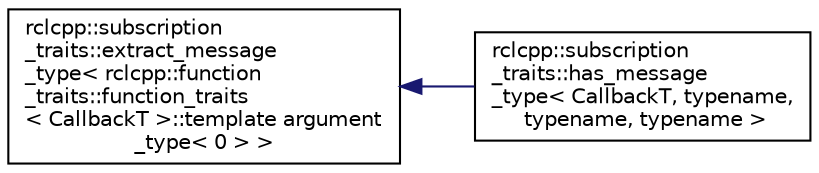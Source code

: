 digraph "Graphical Class Hierarchy"
{
  edge [fontname="Helvetica",fontsize="10",labelfontname="Helvetica",labelfontsize="10"];
  node [fontname="Helvetica",fontsize="10",shape=record];
  rankdir="LR";
  Node0 [label="rclcpp::subscription\l_traits::extract_message\l_type\< rclcpp::function\l_traits::function_traits\l\< CallbackT \>::template argument\l_type\< 0 \> \>",height=0.2,width=0.4,color="black", fillcolor="white", style="filled",URL="$structrclcpp_1_1subscription__traits_1_1extract__message__type.html"];
  Node0 -> Node1 [dir="back",color="midnightblue",fontsize="10",style="solid",fontname="Helvetica"];
  Node1 [label="rclcpp::subscription\l_traits::has_message\l_type\< CallbackT, typename,\l typename, typename \>",height=0.2,width=0.4,color="black", fillcolor="white", style="filled",URL="$structrclcpp_1_1subscription__traits_1_1has__message__type.html"];
}
